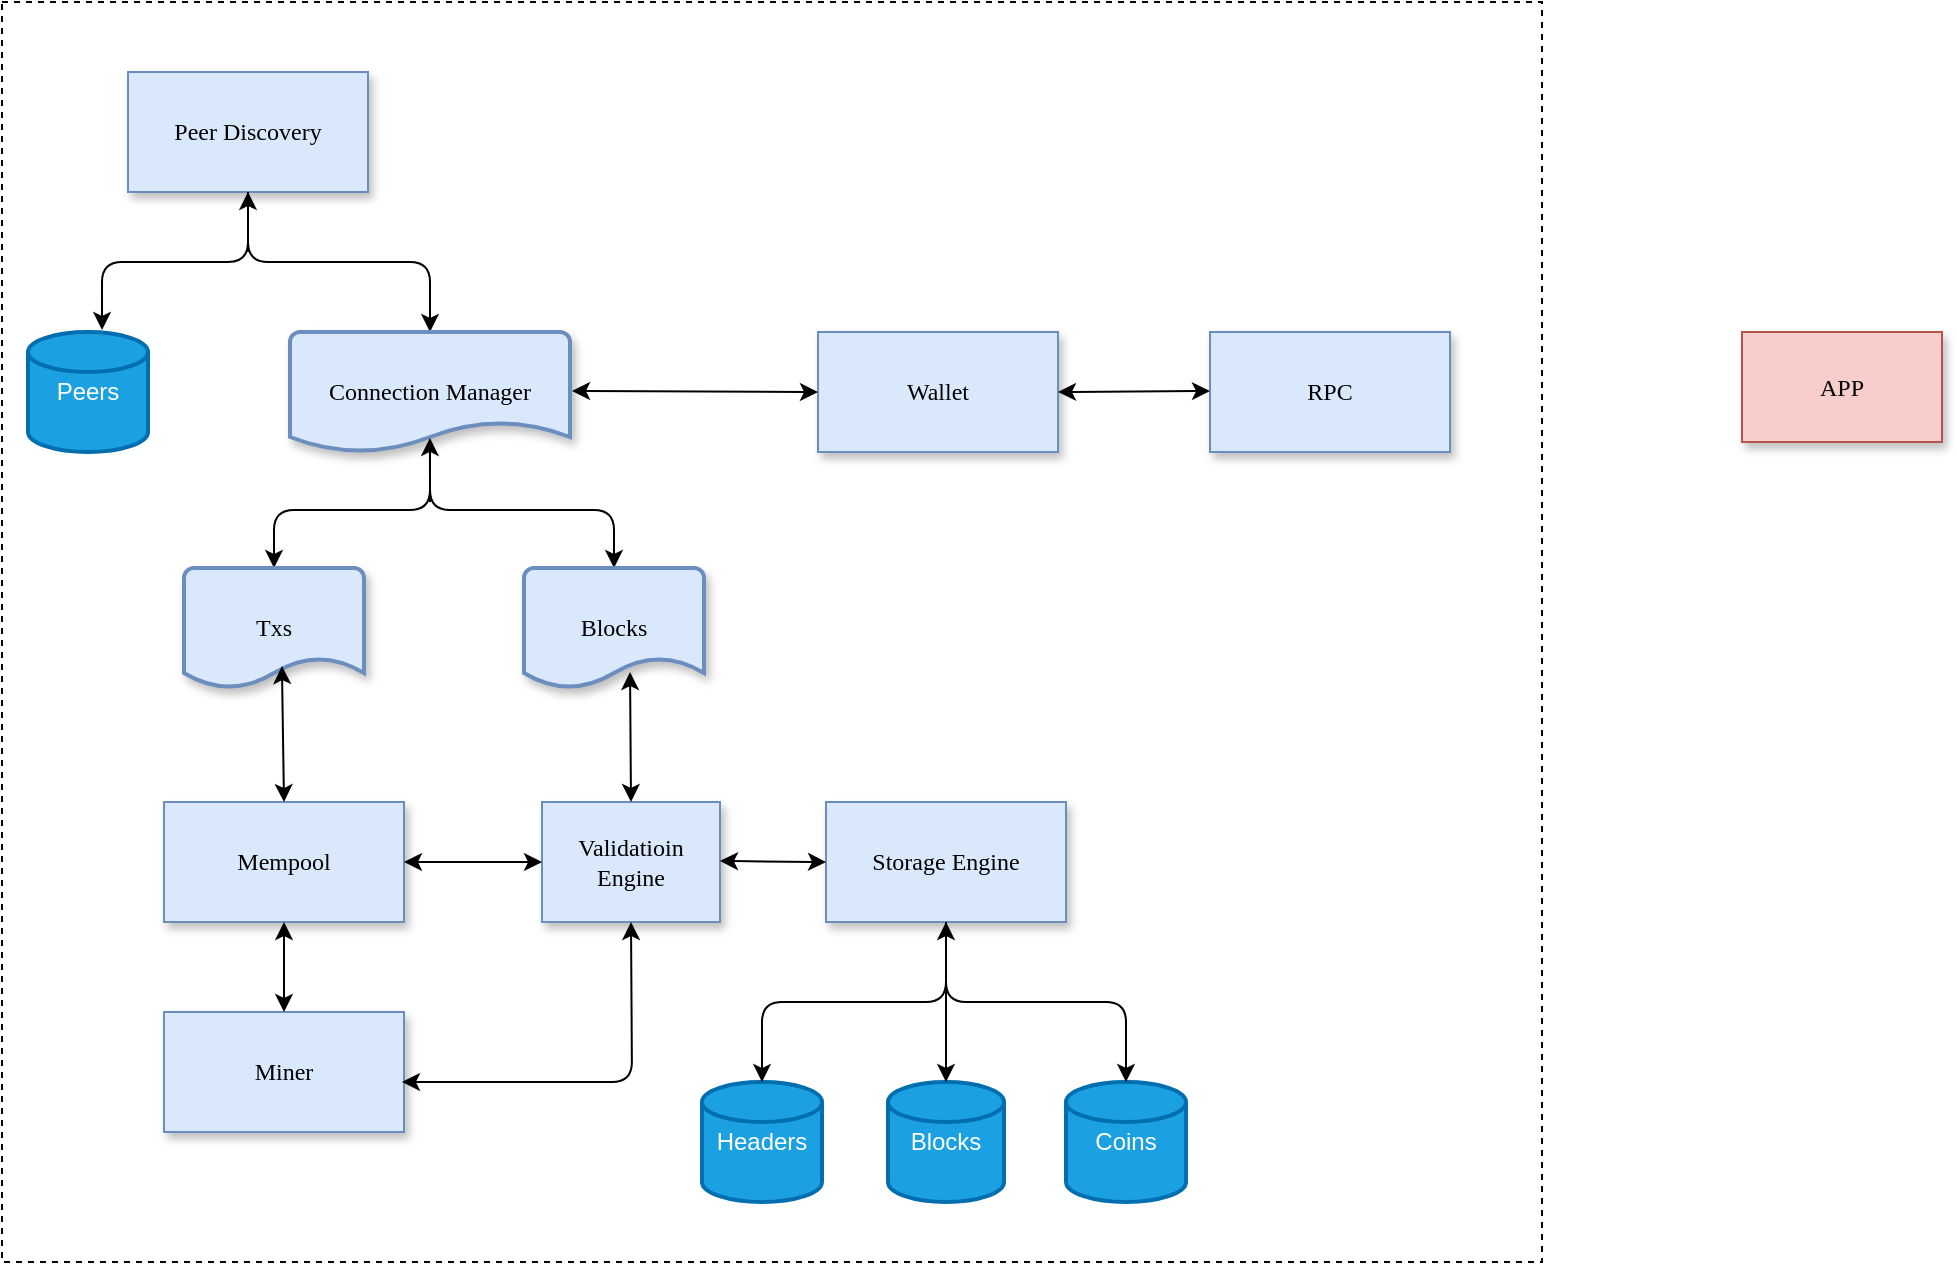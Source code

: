 <mxfile version="24.7.7">
  <diagram name="第 1 页" id="tgMQHVBDHuroJmxmnegw">
    <mxGraphModel dx="1242" dy="749" grid="1" gridSize="10" guides="1" tooltips="1" connect="1" arrows="1" fold="1" page="1" pageScale="1" pageWidth="1169" pageHeight="827" math="0" shadow="0">
      <root>
        <mxCell id="0" />
        <mxCell id="1" parent="0" />
        <mxCell id="X7fMvcYtnIwSlndWAkHu-51" value="" style="rounded=0;whiteSpace=wrap;html=1;dashed=1;fillColor=none;" vertex="1" parent="1">
          <mxGeometry x="30" y="80" width="770" height="630" as="geometry" />
        </mxCell>
        <mxCell id="X7fMvcYtnIwSlndWAkHu-8" style="edgeStyle=orthogonalEdgeStyle;rounded=1;orthogonalLoop=1;jettySize=auto;html=1;exitX=0.5;exitY=1;exitDx=0;exitDy=0;curved=0;" edge="1" parent="1" source="X7fMvcYtnIwSlndWAkHu-1" target="X7fMvcYtnIwSlndWAkHu-2">
          <mxGeometry relative="1" as="geometry" />
        </mxCell>
        <mxCell id="X7fMvcYtnIwSlndWAkHu-1" value="Peer Discovery" style="rounded=0;whiteSpace=wrap;html=1;shadow=1;fillColor=#dae8fc;strokeColor=#6c8ebf;fontFamily=Tahoma;" vertex="1" parent="1">
          <mxGeometry x="93" y="115" width="120" height="60" as="geometry" />
        </mxCell>
        <mxCell id="X7fMvcYtnIwSlndWAkHu-24" value="" style="edgeStyle=orthogonalEdgeStyle;rounded=1;orthogonalLoop=1;jettySize=auto;html=1;curved=0;" edge="1" parent="1" source="X7fMvcYtnIwSlndWAkHu-2" target="X7fMvcYtnIwSlndWAkHu-16">
          <mxGeometry relative="1" as="geometry" />
        </mxCell>
        <mxCell id="X7fMvcYtnIwSlndWAkHu-25" value="" style="edgeStyle=orthogonalEdgeStyle;rounded=1;orthogonalLoop=1;jettySize=auto;html=1;curved=0;" edge="1" parent="1" source="X7fMvcYtnIwSlndWAkHu-2" target="X7fMvcYtnIwSlndWAkHu-15">
          <mxGeometry relative="1" as="geometry" />
        </mxCell>
        <mxCell id="X7fMvcYtnIwSlndWAkHu-2" value="Connection Manager" style="strokeWidth=2;html=1;shape=mxgraph.flowchart.document2;whiteSpace=wrap;size=0.25;shadow=1;fillColor=#dae8fc;strokeColor=#6c8ebf;fontFamily=Tahoma;" vertex="1" parent="1">
          <mxGeometry x="174" y="245" width="140" height="60" as="geometry" />
        </mxCell>
        <mxCell id="X7fMvcYtnIwSlndWAkHu-3" value="Peers" style="strokeWidth=2;html=1;shape=mxgraph.flowchart.database;whiteSpace=wrap;fillColor=#1ba1e2;fontColor=#ffffff;strokeColor=#006EAF;" vertex="1" parent="1">
          <mxGeometry x="43" y="245" width="60" height="60" as="geometry" />
        </mxCell>
        <mxCell id="X7fMvcYtnIwSlndWAkHu-7" style="edgeStyle=orthogonalEdgeStyle;rounded=1;orthogonalLoop=1;jettySize=auto;html=1;exitX=0.5;exitY=1;exitDx=0;exitDy=0;entryX=0.617;entryY=-0.017;entryDx=0;entryDy=0;entryPerimeter=0;curved=0;" edge="1" parent="1" source="X7fMvcYtnIwSlndWAkHu-1" target="X7fMvcYtnIwSlndWAkHu-3">
          <mxGeometry relative="1" as="geometry" />
        </mxCell>
        <mxCell id="X7fMvcYtnIwSlndWAkHu-9" value="" style="endArrow=classic;html=1;rounded=0;entryX=0.5;entryY=1;entryDx=0;entryDy=0;" edge="1" parent="1" target="X7fMvcYtnIwSlndWAkHu-1">
          <mxGeometry width="50" height="50" relative="1" as="geometry">
            <mxPoint x="153" y="205" as="sourcePoint" />
            <mxPoint x="173" y="225" as="targetPoint" />
          </mxGeometry>
        </mxCell>
        <mxCell id="X7fMvcYtnIwSlndWAkHu-10" value="Wallet" style="rounded=0;whiteSpace=wrap;html=1;fillColor=#dae8fc;strokeColor=#6c8ebf;shadow=1;fontFamily=Tahoma;" vertex="1" parent="1">
          <mxGeometry x="438" y="245" width="120" height="60" as="geometry" />
        </mxCell>
        <mxCell id="X7fMvcYtnIwSlndWAkHu-11" value="" style="endArrow=classic;startArrow=classic;html=1;rounded=0;entryX=0;entryY=0.5;entryDx=0;entryDy=0;" edge="1" parent="1" target="X7fMvcYtnIwSlndWAkHu-10">
          <mxGeometry width="50" height="50" relative="1" as="geometry">
            <mxPoint x="315" y="274.5" as="sourcePoint" />
            <mxPoint x="395" y="274.5" as="targetPoint" />
          </mxGeometry>
        </mxCell>
        <mxCell id="X7fMvcYtnIwSlndWAkHu-12" value="RPC" style="rounded=0;whiteSpace=wrap;html=1;fillColor=#dae8fc;strokeColor=#6c8ebf;shadow=1;fontFamily=Tahoma;" vertex="1" parent="1">
          <mxGeometry x="634" y="245" width="120" height="60" as="geometry" />
        </mxCell>
        <mxCell id="X7fMvcYtnIwSlndWAkHu-13" value="" style="endArrow=classic;startArrow=classic;html=1;rounded=0;exitX=1;exitY=0.5;exitDx=0;exitDy=0;" edge="1" parent="1" source="X7fMvcYtnIwSlndWAkHu-10">
          <mxGeometry width="50" height="50" relative="1" as="geometry">
            <mxPoint x="564" y="275" as="sourcePoint" />
            <mxPoint x="634" y="274.5" as="targetPoint" />
          </mxGeometry>
        </mxCell>
        <mxCell id="X7fMvcYtnIwSlndWAkHu-15" value="Txs" style="strokeWidth=2;html=1;shape=mxgraph.flowchart.document2;whiteSpace=wrap;size=0.25;shadow=1;fillColor=#dae8fc;strokeColor=#6c8ebf;fontFamily=Tahoma;" vertex="1" parent="1">
          <mxGeometry x="121" y="363" width="90" height="60" as="geometry" />
        </mxCell>
        <mxCell id="X7fMvcYtnIwSlndWAkHu-16" value="Blocks" style="strokeWidth=2;html=1;shape=mxgraph.flowchart.document2;whiteSpace=wrap;size=0.25;shadow=1;fillColor=#dae8fc;strokeColor=#6c8ebf;fontFamily=Tahoma;" vertex="1" parent="1">
          <mxGeometry x="291" y="363" width="90" height="60" as="geometry" />
        </mxCell>
        <mxCell id="X7fMvcYtnIwSlndWAkHu-26" value="" style="endArrow=classic;html=1;rounded=0;entryX=0.514;entryY=0.883;entryDx=0;entryDy=0;entryPerimeter=0;" edge="1" parent="1">
          <mxGeometry width="50" height="50" relative="1" as="geometry">
            <mxPoint x="244" y="330" as="sourcePoint" />
            <mxPoint x="243.96" y="297.98" as="targetPoint" />
          </mxGeometry>
        </mxCell>
        <mxCell id="X7fMvcYtnIwSlndWAkHu-27" value="Mempool" style="rounded=0;whiteSpace=wrap;html=1;fillColor=#dae8fc;strokeColor=#6c8ebf;shadow=1;fontFamily=Tahoma;" vertex="1" parent="1">
          <mxGeometry x="111" y="480" width="120" height="60" as="geometry" />
        </mxCell>
        <mxCell id="X7fMvcYtnIwSlndWAkHu-28" value="Validatioin Engine" style="rounded=0;whiteSpace=wrap;html=1;fillColor=#dae8fc;strokeColor=#6c8ebf;shadow=1;fontFamily=Tahoma;" vertex="1" parent="1">
          <mxGeometry x="300" y="480" width="89" height="60" as="geometry" />
        </mxCell>
        <mxCell id="X7fMvcYtnIwSlndWAkHu-29" value="" style="endArrow=classic;startArrow=classic;html=1;rounded=0;exitX=0.5;exitY=0;exitDx=0;exitDy=0;entryX=0.544;entryY=0.817;entryDx=0;entryDy=0;entryPerimeter=0;" edge="1" parent="1" source="X7fMvcYtnIwSlndWAkHu-27" target="X7fMvcYtnIwSlndWAkHu-15">
          <mxGeometry width="50" height="50" relative="1" as="geometry">
            <mxPoint x="121" y="460" as="sourcePoint" />
            <mxPoint x="171" y="440" as="targetPoint" />
          </mxGeometry>
        </mxCell>
        <mxCell id="X7fMvcYtnIwSlndWAkHu-33" value="Miner" style="rounded=0;whiteSpace=wrap;html=1;fillColor=#dae8fc;strokeColor=#6c8ebf;shadow=1;fontFamily=Tahoma;" vertex="1" parent="1">
          <mxGeometry x="111" y="585" width="120" height="60" as="geometry" />
        </mxCell>
        <mxCell id="X7fMvcYtnIwSlndWAkHu-34" value="" style="endArrow=classic;startArrow=classic;html=1;rounded=0;exitX=0.5;exitY=0;exitDx=0;exitDy=0;" edge="1" parent="1" source="X7fMvcYtnIwSlndWAkHu-33">
          <mxGeometry width="50" height="50" relative="1" as="geometry">
            <mxPoint x="121" y="590" as="sourcePoint" />
            <mxPoint x="171" y="540" as="targetPoint" />
          </mxGeometry>
        </mxCell>
        <mxCell id="X7fMvcYtnIwSlndWAkHu-35" value="" style="endArrow=classic;startArrow=classic;html=1;rounded=0;entryX=0;entryY=0.5;entryDx=0;entryDy=0;exitX=1;exitY=0.5;exitDx=0;exitDy=0;" edge="1" parent="1" source="X7fMvcYtnIwSlndWAkHu-27" target="X7fMvcYtnIwSlndWAkHu-28">
          <mxGeometry width="50" height="50" relative="1" as="geometry">
            <mxPoint x="231" y="520" as="sourcePoint" />
            <mxPoint x="281" y="470" as="targetPoint" />
          </mxGeometry>
        </mxCell>
        <mxCell id="X7fMvcYtnIwSlndWAkHu-38" value="" style="endArrow=classic;startArrow=classic;html=1;rounded=0;exitX=0.5;exitY=0;exitDx=0;exitDy=0;entryX=0.589;entryY=0.867;entryDx=0;entryDy=0;entryPerimeter=0;" edge="1" parent="1" source="X7fMvcYtnIwSlndWAkHu-28" target="X7fMvcYtnIwSlndWAkHu-16">
          <mxGeometry width="50" height="50" relative="1" as="geometry">
            <mxPoint x="300" y="460" as="sourcePoint" />
            <mxPoint x="350" y="410" as="targetPoint" />
          </mxGeometry>
        </mxCell>
        <mxCell id="X7fMvcYtnIwSlndWAkHu-39" value="Storage Engine" style="rounded=0;whiteSpace=wrap;html=1;fillColor=#dae8fc;strokeColor=#6c8ebf;shadow=1;fontFamily=Tahoma;" vertex="1" parent="1">
          <mxGeometry x="442" y="480" width="120" height="60" as="geometry" />
        </mxCell>
        <mxCell id="X7fMvcYtnIwSlndWAkHu-40" value="" style="endArrow=classic;startArrow=classic;html=1;rounded=1;entryX=0.5;entryY=1;entryDx=0;entryDy=0;curved=0;" edge="1" parent="1" target="X7fMvcYtnIwSlndWAkHu-28">
          <mxGeometry width="50" height="50" relative="1" as="geometry">
            <mxPoint x="230" y="620" as="sourcePoint" />
            <mxPoint x="280" y="570" as="targetPoint" />
            <Array as="points">
              <mxPoint x="345" y="620" />
            </Array>
          </mxGeometry>
        </mxCell>
        <mxCell id="X7fMvcYtnIwSlndWAkHu-41" value="" style="endArrow=classic;startArrow=classic;html=1;rounded=0;exitX=1;exitY=0.5;exitDx=0;exitDy=0;entryX=0;entryY=0.5;entryDx=0;entryDy=0;" edge="1" parent="1" target="X7fMvcYtnIwSlndWAkHu-39">
          <mxGeometry width="50" height="50" relative="1" as="geometry">
            <mxPoint x="389" y="509.5" as="sourcePoint" />
            <mxPoint x="430" y="510" as="targetPoint" />
          </mxGeometry>
        </mxCell>
        <mxCell id="X7fMvcYtnIwSlndWAkHu-43" value="Headers" style="strokeWidth=2;html=1;shape=mxgraph.flowchart.database;whiteSpace=wrap;fillColor=#1ba1e2;fontColor=#ffffff;strokeColor=#006EAF;" vertex="1" parent="1">
          <mxGeometry x="380" y="620" width="60" height="60" as="geometry" />
        </mxCell>
        <mxCell id="X7fMvcYtnIwSlndWAkHu-44" value="Blocks" style="strokeWidth=2;html=1;shape=mxgraph.flowchart.database;whiteSpace=wrap;fillColor=#1ba1e2;fontColor=#ffffff;strokeColor=#006EAF;" vertex="1" parent="1">
          <mxGeometry x="473" y="620" width="58" height="60" as="geometry" />
        </mxCell>
        <mxCell id="X7fMvcYtnIwSlndWAkHu-45" value="Coins" style="strokeWidth=2;html=1;shape=mxgraph.flowchart.database;whiteSpace=wrap;fillColor=#1ba1e2;fontColor=#ffffff;strokeColor=#006EAF;" vertex="1" parent="1">
          <mxGeometry x="562" y="620" width="60" height="60" as="geometry" />
        </mxCell>
        <mxCell id="X7fMvcYtnIwSlndWAkHu-47" style="edgeStyle=orthogonalEdgeStyle;rounded=1;orthogonalLoop=1;jettySize=auto;html=1;exitX=0.5;exitY=1;exitDx=0;exitDy=0;entryX=0.5;entryY=0;entryDx=0;entryDy=0;entryPerimeter=0;curved=0;" edge="1" parent="1" source="X7fMvcYtnIwSlndWAkHu-39" target="X7fMvcYtnIwSlndWAkHu-43">
          <mxGeometry relative="1" as="geometry" />
        </mxCell>
        <mxCell id="X7fMvcYtnIwSlndWAkHu-48" style="edgeStyle=orthogonalEdgeStyle;rounded=1;orthogonalLoop=1;jettySize=auto;html=1;exitX=0.5;exitY=1;exitDx=0;exitDy=0;entryX=0.5;entryY=0;entryDx=0;entryDy=0;entryPerimeter=0;curved=0;" edge="1" parent="1" source="X7fMvcYtnIwSlndWAkHu-39" target="X7fMvcYtnIwSlndWAkHu-45">
          <mxGeometry relative="1" as="geometry" />
        </mxCell>
        <mxCell id="X7fMvcYtnIwSlndWAkHu-49" value="" style="endArrow=classic;startArrow=classic;html=1;rounded=0;exitX=0.5;exitY=0;exitDx=0;exitDy=0;exitPerimeter=0;entryX=0.5;entryY=1;entryDx=0;entryDy=0;" edge="1" parent="1" source="X7fMvcYtnIwSlndWAkHu-44" target="X7fMvcYtnIwSlndWAkHu-39">
          <mxGeometry width="50" height="50" relative="1" as="geometry">
            <mxPoint x="450" y="590" as="sourcePoint" />
            <mxPoint x="500" y="540" as="targetPoint" />
          </mxGeometry>
        </mxCell>
        <mxCell id="X7fMvcYtnIwSlndWAkHu-50" value="APP" style="rounded=0;whiteSpace=wrap;html=1;fillColor=#f8cecc;strokeColor=#b85450;shadow=1;fontFamily=Tahoma;" vertex="1" parent="1">
          <mxGeometry x="900" y="245" width="100" height="55" as="geometry" />
        </mxCell>
      </root>
    </mxGraphModel>
  </diagram>
</mxfile>
